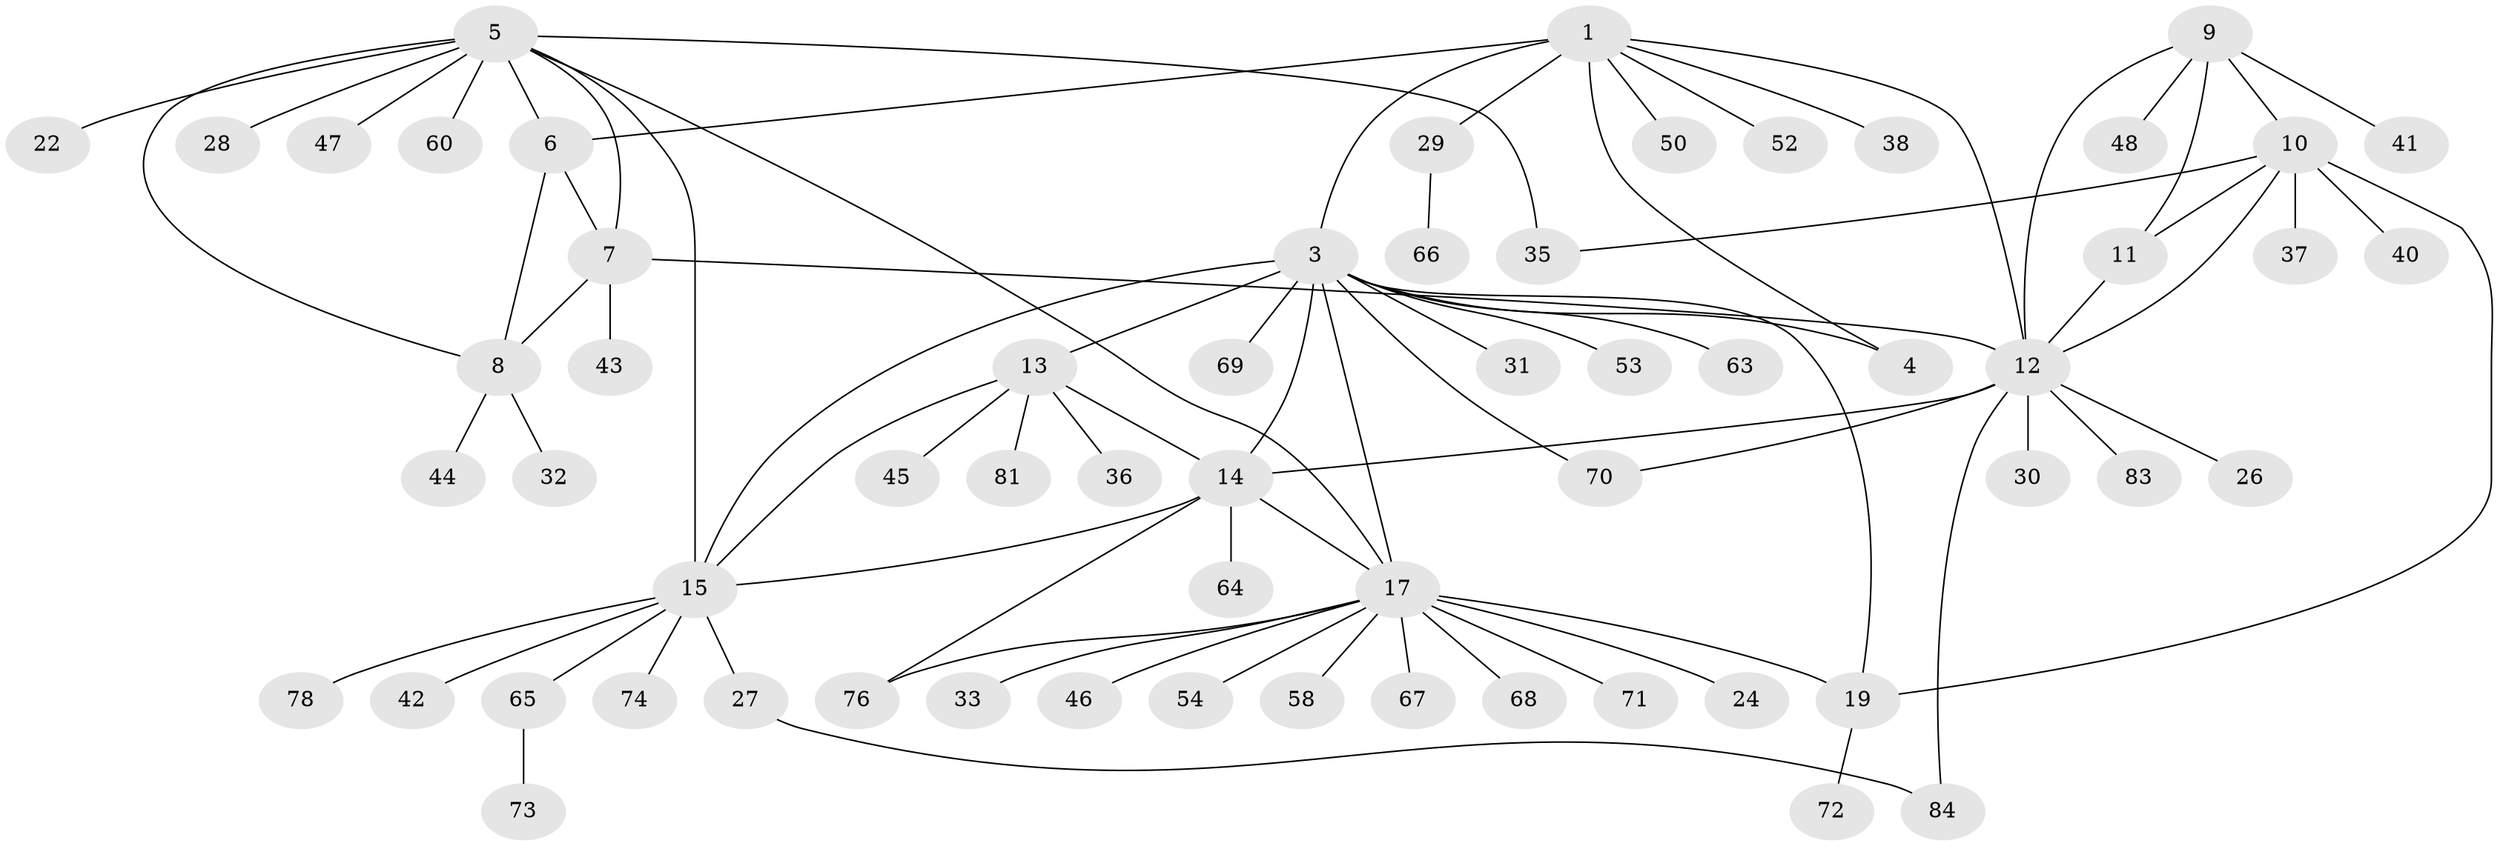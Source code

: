 // original degree distribution, {4: 0.03571428571428571, 8: 0.023809523809523808, 9: 0.011904761904761904, 3: 0.023809523809523808, 11: 0.011904761904761904, 5: 0.023809523809523808, 6: 0.07142857142857142, 12: 0.023809523809523808, 7: 0.011904761904761904, 10: 0.011904761904761904, 1: 0.5833333333333334, 2: 0.16666666666666666}
// Generated by graph-tools (version 1.1) at 2025/11/02/27/25 16:11:38]
// undirected, 62 vertices, 82 edges
graph export_dot {
graph [start="1"]
  node [color=gray90,style=filled];
  1 [super="+2"];
  3 [super="+16"];
  4;
  5 [super="+80"];
  6 [super="+21"];
  7 [super="+61"];
  8 [super="+25"];
  9 [super="+34"];
  10 [super="+62"];
  11 [super="+39"];
  12 [super="+59"];
  13 [super="+23"];
  14 [super="+57"];
  15 [super="+75"];
  17 [super="+18"];
  19 [super="+20"];
  22;
  24;
  26 [super="+56"];
  27 [super="+82"];
  28;
  29 [super="+51"];
  30 [super="+49"];
  31;
  32 [super="+77"];
  33 [super="+79"];
  35;
  36;
  37;
  38;
  40;
  41;
  42;
  43 [super="+55"];
  44;
  45;
  46;
  47;
  48;
  50;
  52;
  53;
  54;
  58;
  60;
  63;
  64;
  65;
  66;
  67;
  68;
  69;
  70;
  71;
  72;
  73;
  74;
  76;
  78;
  81;
  83;
  84;
  1 -- 3 [weight=2];
  1 -- 4 [weight=2];
  1 -- 52;
  1 -- 6;
  1 -- 38;
  1 -- 12;
  1 -- 50;
  1 -- 29;
  3 -- 4;
  3 -- 19;
  3 -- 31;
  3 -- 53;
  3 -- 63;
  3 -- 69;
  3 -- 17;
  3 -- 70;
  3 -- 13;
  3 -- 14;
  3 -- 15;
  5 -- 6;
  5 -- 7;
  5 -- 8;
  5 -- 15;
  5 -- 22;
  5 -- 28;
  5 -- 35;
  5 -- 47;
  5 -- 60;
  5 -- 17;
  6 -- 7;
  6 -- 8;
  7 -- 8;
  7 -- 12;
  7 -- 43;
  8 -- 32;
  8 -- 44;
  9 -- 10;
  9 -- 11;
  9 -- 12;
  9 -- 41;
  9 -- 48;
  10 -- 11;
  10 -- 12;
  10 -- 35;
  10 -- 37;
  10 -- 40;
  10 -- 19;
  11 -- 12;
  12 -- 14;
  12 -- 26;
  12 -- 30;
  12 -- 70;
  12 -- 83;
  12 -- 84;
  13 -- 14;
  13 -- 15;
  13 -- 36;
  13 -- 81;
  13 -- 45;
  14 -- 15;
  14 -- 64;
  14 -- 76;
  14 -- 17;
  15 -- 27;
  15 -- 42;
  15 -- 65;
  15 -- 74;
  15 -- 78;
  17 -- 19 [weight=4];
  17 -- 33;
  17 -- 46;
  17 -- 54;
  17 -- 58;
  17 -- 67;
  17 -- 68;
  17 -- 71;
  17 -- 24;
  17 -- 76;
  19 -- 72;
  27 -- 84;
  29 -- 66;
  65 -- 73;
}
